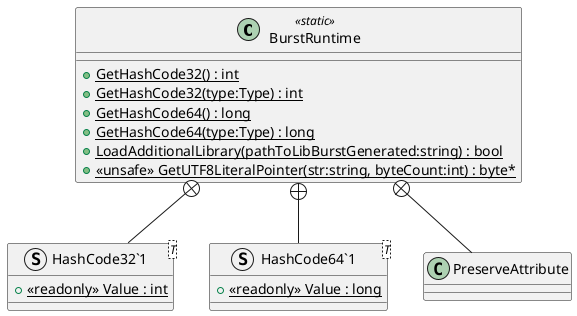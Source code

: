@startuml
class BurstRuntime <<static>> {
    + {static} GetHashCode32() : int
    + {static} GetHashCode32(type:Type) : int
    + {static} GetHashCode64() : long
    + {static} GetHashCode64(type:Type) : long
    + {static} LoadAdditionalLibrary(pathToLibBurstGenerated:string) : bool
    + <<unsafe>> {static} GetUTF8LiteralPointer(str:string, byteCount:int) : byte*
}
struct "HashCode32`1"<T> {
    + {static} <<readonly>> Value : int
}
struct "HashCode64`1"<T> {
    + {static} <<readonly>> Value : long
}
class PreserveAttribute {
}
BurstRuntime +-- "HashCode32`1"
BurstRuntime +-- "HashCode64`1"
BurstRuntime +-- PreserveAttribute
@enduml
